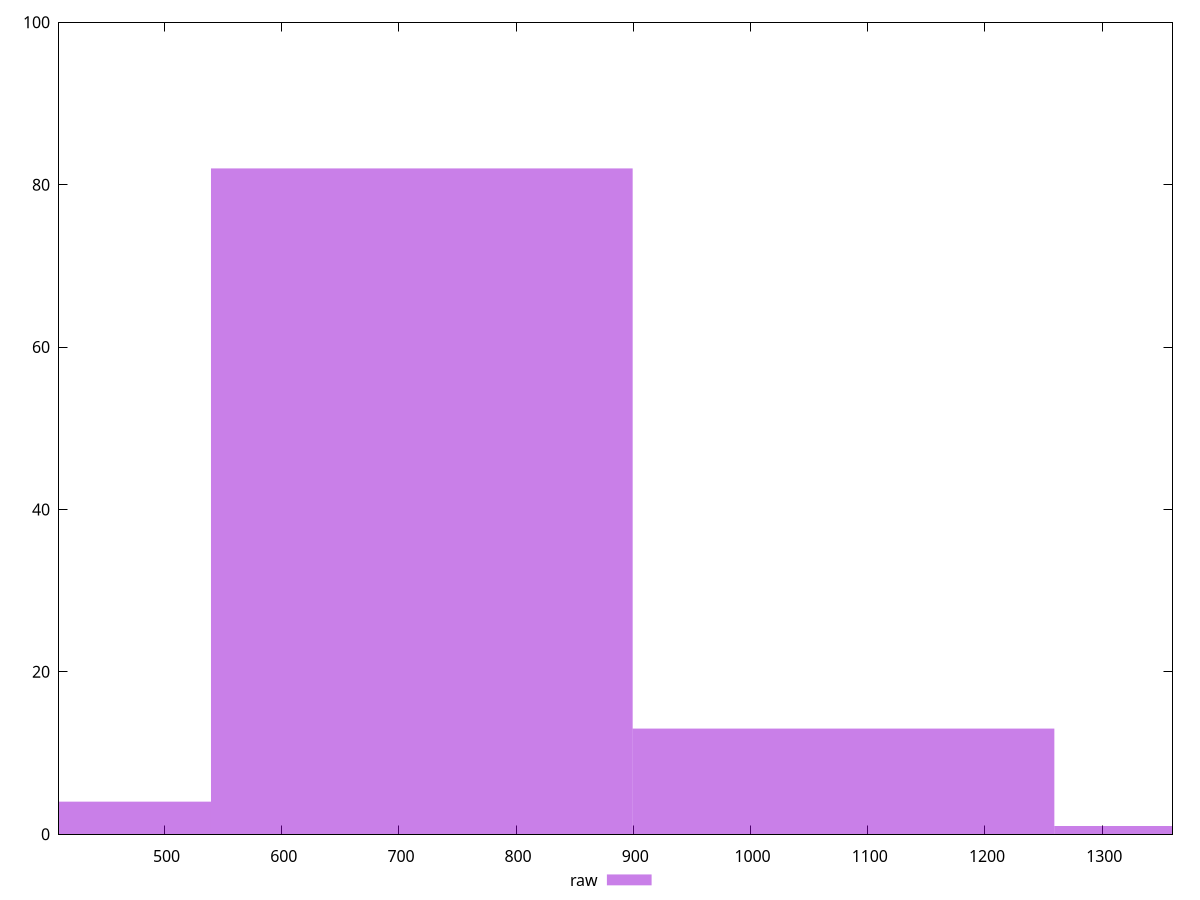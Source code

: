 reset

$raw <<EOF
1079.3199971316712 13
719.5466647544474 82
359.7733323772237 4
1439.0933295088948 1
EOF

set key outside below
set boxwidth 359.7733323772237
set xrange [410:1360]
set yrange [0:100]
set trange [0:100]
set style fill transparent solid 0.5 noborder
set terminal svg size 640, 490 enhanced background rgb 'white'
set output "report_00015_2021-02-09T16-11-33.973Z/uses-http2/samples/pages+cached+noadtech+nomedia+nocss/raw/histogram.svg"

plot $raw title "raw" with boxes

reset
